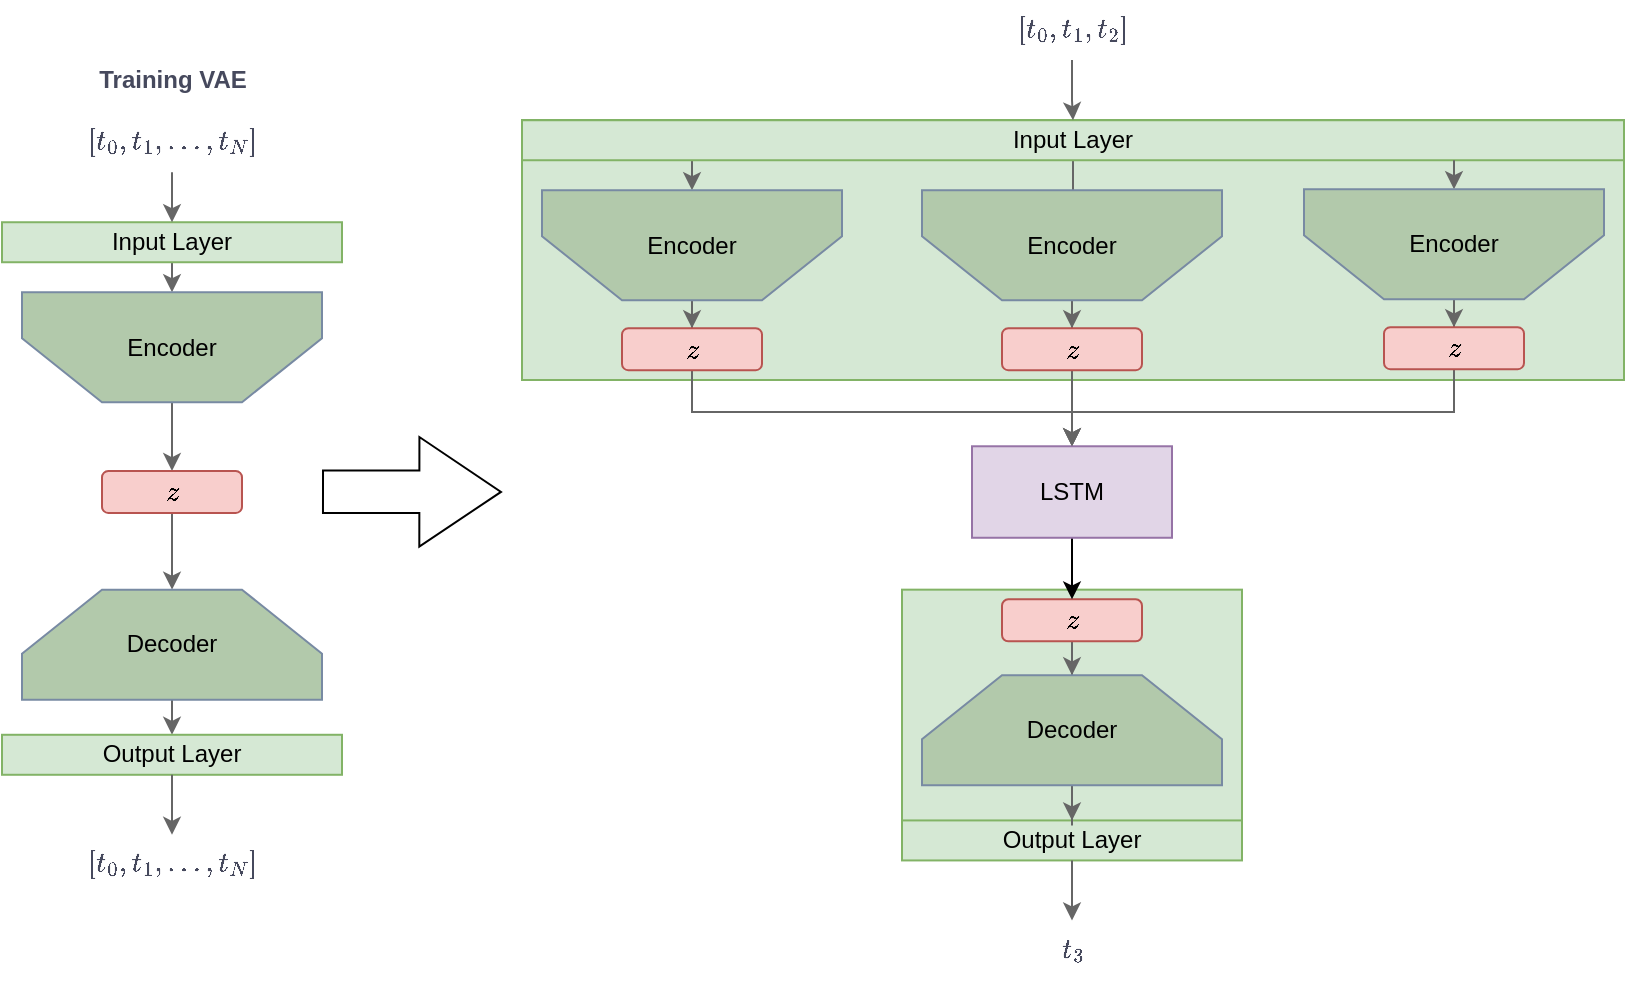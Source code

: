 <mxfile version="22.0.2" type="device">
  <diagram name="Seite-1" id="N3mMJS1ZECZ1baCUNEeK">
    <mxGraphModel dx="2754" dy="608" grid="1" gridSize="10" guides="1" tooltips="1" connect="1" arrows="1" fold="1" page="1" pageScale="1" pageWidth="827" pageHeight="1169" math="1" shadow="0">
      <root>
        <mxCell id="0" />
        <mxCell id="1" parent="0" />
        <mxCell id="M_cLc6qs2s6tFjyUlstG-165" value="" style="rounded=0;whiteSpace=wrap;html=1;fillColor=#d5e8d4;fillStyle=auto;strokeColor=#82b366;glass=0;" vertex="1" parent="1">
          <mxGeometry x="-1204" y="348.83" width="170" height="129" as="geometry" />
        </mxCell>
        <mxCell id="M_cLc6qs2s6tFjyUlstG-162" value="" style="rounded=0;whiteSpace=wrap;html=1;fillColor=#d5e8d4;fillStyle=auto;strokeColor=#82b366;glass=0;" vertex="1" parent="1">
          <mxGeometry x="-1394" y="114" width="551" height="130" as="geometry" />
        </mxCell>
        <mxCell id="M_cLc6qs2s6tFjyUlstG-135" style="edgeStyle=orthogonalEdgeStyle;rounded=0;orthogonalLoop=1;jettySize=auto;html=1;exitX=0.5;exitY=1;exitDx=0;exitDy=0;entryX=0.5;entryY=0;entryDx=0;entryDy=0;fillColor=#f5f5f5;strokeColor=#666666;" edge="1" parent="1" source="M_cLc6qs2s6tFjyUlstG-37" target="M_cLc6qs2s6tFjyUlstG-74">
          <mxGeometry relative="1" as="geometry" />
        </mxCell>
        <mxCell id="M_cLc6qs2s6tFjyUlstG-37" value="Input Layer" style="rounded=0;whiteSpace=wrap;html=1;fillColor=#d5e8d4;strokeColor=#82b366;" vertex="1" parent="1">
          <mxGeometry x="-1654" y="165.12" width="170" height="20" as="geometry" />
        </mxCell>
        <mxCell id="M_cLc6qs2s6tFjyUlstG-136" style="edgeStyle=orthogonalEdgeStyle;rounded=0;orthogonalLoop=1;jettySize=auto;html=1;entryX=0.5;entryY=0;entryDx=0;entryDy=0;fillColor=#f5f5f5;strokeColor=#666666;" edge="1" parent="1" source="M_cLc6qs2s6tFjyUlstG-74" target="M_cLc6qs2s6tFjyUlstG-78">
          <mxGeometry relative="1" as="geometry" />
        </mxCell>
        <mxCell id="M_cLc6qs2s6tFjyUlstG-74" value="Encoder" style="shape=loopLimit;whiteSpace=wrap;html=1;rotation=0;size=40;fillColor=#B2C9AB;strokeColor=#788AA3;flipV=1;" vertex="1" parent="1">
          <mxGeometry x="-1644" y="200.12" width="150" height="55" as="geometry" />
        </mxCell>
        <mxCell id="M_cLc6qs2s6tFjyUlstG-137" style="edgeStyle=orthogonalEdgeStyle;rounded=0;orthogonalLoop=1;jettySize=auto;html=1;entryX=0.5;entryY=0;entryDx=0;entryDy=0;fillColor=#f5f5f5;strokeColor=#666666;" edge="1" parent="1" source="M_cLc6qs2s6tFjyUlstG-78" target="M_cLc6qs2s6tFjyUlstG-79">
          <mxGeometry relative="1" as="geometry" />
        </mxCell>
        <mxCell id="M_cLc6qs2s6tFjyUlstG-78" value="$$z$$" style="rounded=1;whiteSpace=wrap;html=1;fillColor=#f8cecc;strokeColor=#b85450;" vertex="1" parent="1">
          <mxGeometry x="-1604" y="289.53" width="70" height="20.97" as="geometry" />
        </mxCell>
        <mxCell id="M_cLc6qs2s6tFjyUlstG-138" style="edgeStyle=orthogonalEdgeStyle;rounded=0;orthogonalLoop=1;jettySize=auto;html=1;exitX=0.5;exitY=1;exitDx=0;exitDy=0;entryX=0.5;entryY=0;entryDx=0;entryDy=0;fillColor=#f5f5f5;strokeColor=#666666;" edge="1" parent="1" source="M_cLc6qs2s6tFjyUlstG-79" target="M_cLc6qs2s6tFjyUlstG-80">
          <mxGeometry relative="1" as="geometry" />
        </mxCell>
        <mxCell id="M_cLc6qs2s6tFjyUlstG-79" value="Decoder" style="shape=loopLimit;whiteSpace=wrap;html=1;rotation=0;size=40;fillColor=#B2C9AB;strokeColor=#788AA3;flipV=0;flipH=0;" vertex="1" parent="1">
          <mxGeometry x="-1644" y="348.83" width="150" height="55" as="geometry" />
        </mxCell>
        <mxCell id="M_cLc6qs2s6tFjyUlstG-80" value="Output Layer" style="rounded=0;whiteSpace=wrap;html=1;fillColor=#d5e8d4;strokeColor=#82b366;" vertex="1" parent="1">
          <mxGeometry x="-1654" y="421.39" width="170" height="20" as="geometry" />
        </mxCell>
        <mxCell id="M_cLc6qs2s6tFjyUlstG-81" value="" style="shape=flexArrow;endArrow=classic;html=1;rounded=0;endWidth=32.56;endSize=13.272;width=21.2;" edge="1" parent="1">
          <mxGeometry width="50" height="50" relative="1" as="geometry">
            <mxPoint x="-1494" y="299.85" as="sourcePoint" />
            <mxPoint x="-1404" y="299.94" as="targetPoint" />
          </mxGeometry>
        </mxCell>
        <mxCell id="M_cLc6qs2s6tFjyUlstG-85" style="edgeStyle=orthogonalEdgeStyle;rounded=0;orthogonalLoop=1;jettySize=auto;html=1;entryX=0.5;entryY=0;entryDx=0;entryDy=0;fillColor=#f5f5f5;strokeColor=#666666;" edge="1" parent="1" source="M_cLc6qs2s6tFjyUlstG-82" target="M_cLc6qs2s6tFjyUlstG-37">
          <mxGeometry relative="1" as="geometry" />
        </mxCell>
        <mxCell id="M_cLc6qs2s6tFjyUlstG-82" value="$$[t_0,t_1, \dots , t_N]$$" style="text;html=1;align=center;verticalAlign=middle;resizable=0;points=[];autosize=1;strokeColor=none;fillColor=none;labelBackgroundColor=none;fontColor=#46495D;" vertex="1" parent="1">
          <mxGeometry x="-1644" y="110.12" width="150" height="30" as="geometry" />
        </mxCell>
        <mxCell id="M_cLc6qs2s6tFjyUlstG-87" style="edgeStyle=orthogonalEdgeStyle;rounded=0;orthogonalLoop=1;jettySize=auto;html=1;entryX=0.5;entryY=1;entryDx=0;entryDy=0;startArrow=classic;startFill=1;endArrow=none;endFill=0;fillColor=#f5f5f5;strokeColor=#666666;" edge="1" parent="1" source="M_cLc6qs2s6tFjyUlstG-86" target="M_cLc6qs2s6tFjyUlstG-80">
          <mxGeometry relative="1" as="geometry" />
        </mxCell>
        <mxCell id="M_cLc6qs2s6tFjyUlstG-86" value="$$[t_0,t_1, \dots , t_N]$$" style="text;html=1;align=center;verticalAlign=middle;resizable=0;points=[];autosize=1;strokeColor=none;fillColor=none;labelBackgroundColor=none;fontColor=#46495D;" vertex="1" parent="1">
          <mxGeometry x="-1644" y="471.39" width="150" height="30" as="geometry" />
        </mxCell>
        <mxCell id="M_cLc6qs2s6tFjyUlstG-146" style="edgeStyle=orthogonalEdgeStyle;rounded=0;orthogonalLoop=1;jettySize=auto;html=1;entryX=0.5;entryY=0;entryDx=0;entryDy=0;fillColor=#f5f5f5;strokeColor=#666666;" edge="1" parent="1" target="M_cLc6qs2s6tFjyUlstG-89">
          <mxGeometry relative="1" as="geometry">
            <mxPoint x="-1308.984" y="134.12" as="sourcePoint" />
          </mxGeometry>
        </mxCell>
        <mxCell id="M_cLc6qs2s6tFjyUlstG-139" style="edgeStyle=orthogonalEdgeStyle;rounded=0;orthogonalLoop=1;jettySize=auto;html=1;entryX=0.5;entryY=0;entryDx=0;entryDy=0;fillColor=#f5f5f5;strokeColor=#666666;" edge="1" parent="1" source="M_cLc6qs2s6tFjyUlstG-89" target="M_cLc6qs2s6tFjyUlstG-90">
          <mxGeometry relative="1" as="geometry" />
        </mxCell>
        <mxCell id="M_cLc6qs2s6tFjyUlstG-89" value="Encoder" style="shape=loopLimit;whiteSpace=wrap;html=1;rotation=0;size=40;fillColor=#B2C9AB;strokeColor=#788AA3;flipV=1;" vertex="1" parent="1">
          <mxGeometry x="-1384" y="149.12" width="150" height="55" as="geometry" />
        </mxCell>
        <mxCell id="M_cLc6qs2s6tFjyUlstG-130" value="" style="edgeStyle=orthogonalEdgeStyle;rounded=0;orthogonalLoop=1;jettySize=auto;html=1;fillColor=#f5f5f5;strokeColor=#666666;entryX=0.5;entryY=0;entryDx=0;entryDy=0;" edge="1" parent="1" source="M_cLc6qs2s6tFjyUlstG-90" target="M_cLc6qs2s6tFjyUlstG-129">
          <mxGeometry relative="1" as="geometry">
            <mxPoint x="-1309" y="264.26" as="targetPoint" />
            <Array as="points">
              <mxPoint x="-1309" y="260" />
              <mxPoint x="-1119" y="260" />
            </Array>
          </mxGeometry>
        </mxCell>
        <mxCell id="M_cLc6qs2s6tFjyUlstG-90" value="$$z$$" style="rounded=1;whiteSpace=wrap;html=1;fillColor=#f8cecc;strokeColor=#b85450;" vertex="1" parent="1">
          <mxGeometry x="-1344" y="218.15" width="70" height="20.97" as="geometry" />
        </mxCell>
        <mxCell id="M_cLc6qs2s6tFjyUlstG-92" value="Output Layer" style="rounded=0;whiteSpace=wrap;html=1;fillColor=#d5e8d4;strokeColor=#82b366;" vertex="1" parent="1">
          <mxGeometry x="-1204" y="464.22" width="170" height="20" as="geometry" />
        </mxCell>
        <mxCell id="M_cLc6qs2s6tFjyUlstG-95" style="edgeStyle=orthogonalEdgeStyle;rounded=0;orthogonalLoop=1;jettySize=auto;html=1;entryX=0.5;entryY=1;entryDx=0;entryDy=0;startArrow=classic;startFill=1;endArrow=none;endFill=0;fillColor=#f5f5f5;strokeColor=#666666;" edge="1" parent="1" source="M_cLc6qs2s6tFjyUlstG-96" target="M_cLc6qs2s6tFjyUlstG-92">
          <mxGeometry relative="1" as="geometry" />
        </mxCell>
        <mxCell id="M_cLc6qs2s6tFjyUlstG-96" value="$$t_3$$" style="text;html=1;align=center;verticalAlign=middle;resizable=0;points=[];autosize=1;strokeColor=none;fillColor=none;labelBackgroundColor=none;fontColor=#46495D;" vertex="1" parent="1">
          <mxGeometry x="-1154" y="514.22" width="70" height="30" as="geometry" />
        </mxCell>
        <mxCell id="M_cLc6qs2s6tFjyUlstG-145" style="edgeStyle=orthogonalEdgeStyle;rounded=0;orthogonalLoop=1;jettySize=auto;html=1;entryX=0.5;entryY=0;entryDx=0;entryDy=0;fillColor=#f5f5f5;strokeColor=#666666;" edge="1" parent="1" source="M_cLc6qs2s6tFjyUlstG-115" target="M_cLc6qs2s6tFjyUlstG-91">
          <mxGeometry relative="1" as="geometry" />
        </mxCell>
        <mxCell id="M_cLc6qs2s6tFjyUlstG-115" value="$$z$$" style="rounded=1;whiteSpace=wrap;html=1;fillColor=#f8cecc;strokeColor=#b85450;" vertex="1" parent="1">
          <mxGeometry x="-1154" y="353.68" width="70" height="20.97" as="geometry" />
        </mxCell>
        <mxCell id="M_cLc6qs2s6tFjyUlstG-117" value="Training VAE" style="text;html=1;align=center;verticalAlign=middle;resizable=0;points=[];autosize=1;strokeColor=none;fillColor=none;labelBackgroundColor=none;fontColor=#46495D;fontStyle=1" vertex="1" parent="1">
          <mxGeometry x="-1619" y="78.78" width="100" height="30" as="geometry" />
        </mxCell>
        <mxCell id="M_cLc6qs2s6tFjyUlstG-147" style="edgeStyle=orthogonalEdgeStyle;rounded=0;orthogonalLoop=1;jettySize=auto;html=1;entryX=0.5;entryY=0;entryDx=0;entryDy=0;fillColor=#f5f5f5;strokeColor=#666666;" edge="1" parent="1" source="M_cLc6qs2s6tFjyUlstG-119" target="M_cLc6qs2s6tFjyUlstG-120">
          <mxGeometry relative="1" as="geometry" />
        </mxCell>
        <mxCell id="M_cLc6qs2s6tFjyUlstG-119" value="Input Layer" style="rounded=0;whiteSpace=wrap;html=1;fillColor=#d5e8d4;strokeColor=#82b366;" vertex="1" parent="1">
          <mxGeometry x="-1394" y="114.12" width="551" height="20" as="geometry" />
        </mxCell>
        <mxCell id="M_cLc6qs2s6tFjyUlstG-148" style="edgeStyle=orthogonalEdgeStyle;rounded=0;orthogonalLoop=1;jettySize=auto;html=1;entryX=0.5;entryY=0;entryDx=0;entryDy=0;fillColor=#f5f5f5;strokeColor=#666666;" edge="1" parent="1" source="M_cLc6qs2s6tFjyUlstG-120" target="M_cLc6qs2s6tFjyUlstG-121">
          <mxGeometry relative="1" as="geometry" />
        </mxCell>
        <mxCell id="M_cLc6qs2s6tFjyUlstG-120" value="Encoder" style="shape=loopLimit;whiteSpace=wrap;html=1;rotation=0;size=40;fillColor=#B2C9AB;strokeColor=#788AA3;flipV=1;" vertex="1" parent="1">
          <mxGeometry x="-1194" y="149.12" width="150" height="55" as="geometry" />
        </mxCell>
        <mxCell id="M_cLc6qs2s6tFjyUlstG-149" style="edgeStyle=orthogonalEdgeStyle;rounded=0;orthogonalLoop=1;jettySize=auto;html=1;entryX=0.5;entryY=0;entryDx=0;entryDy=0;fillColor=#f5f5f5;strokeColor=#666666;" edge="1" parent="1" source="M_cLc6qs2s6tFjyUlstG-121" target="M_cLc6qs2s6tFjyUlstG-129">
          <mxGeometry relative="1" as="geometry" />
        </mxCell>
        <mxCell id="M_cLc6qs2s6tFjyUlstG-121" value="$$z$$" style="rounded=1;whiteSpace=wrap;html=1;fillColor=#f8cecc;strokeColor=#b85450;" vertex="1" parent="1">
          <mxGeometry x="-1154" y="218.15" width="70" height="20.97" as="geometry" />
        </mxCell>
        <mxCell id="M_cLc6qs2s6tFjyUlstG-124" style="edgeStyle=orthogonalEdgeStyle;rounded=0;orthogonalLoop=1;jettySize=auto;html=1;entryX=0.5;entryY=0;entryDx=0;entryDy=0;fillColor=#f5f5f5;strokeColor=#666666;" edge="1" parent="1" source="M_cLc6qs2s6tFjyUlstG-125" target="M_cLc6qs2s6tFjyUlstG-119">
          <mxGeometry relative="1" as="geometry" />
        </mxCell>
        <mxCell id="M_cLc6qs2s6tFjyUlstG-125" value="$$[t_0, t_1, t_2]$$" style="text;html=1;align=center;verticalAlign=middle;resizable=0;points=[];autosize=1;strokeColor=none;fillColor=none;labelBackgroundColor=none;fontColor=#46495D;" vertex="1" parent="1">
          <mxGeometry x="-1179" y="54.0" width="120" height="30" as="geometry" />
        </mxCell>
        <mxCell id="M_cLc6qs2s6tFjyUlstG-176" style="edgeStyle=orthogonalEdgeStyle;rounded=0;orthogonalLoop=1;jettySize=auto;html=1;entryX=0.5;entryY=0;entryDx=0;entryDy=0;" edge="1" parent="1" source="M_cLc6qs2s6tFjyUlstG-129" target="M_cLc6qs2s6tFjyUlstG-115">
          <mxGeometry relative="1" as="geometry" />
        </mxCell>
        <mxCell id="M_cLc6qs2s6tFjyUlstG-129" value="LSTM" style="rounded=0;whiteSpace=wrap;html=1;labelBackgroundColor=none;fillColor=#e1d5e7;strokeColor=#9673a6;" vertex="1" parent="1">
          <mxGeometry x="-1169" y="277.14" width="100" height="45.74" as="geometry" />
        </mxCell>
        <mxCell id="M_cLc6qs2s6tFjyUlstG-151" style="edgeStyle=orthogonalEdgeStyle;rounded=0;orthogonalLoop=1;jettySize=auto;html=1;entryX=0.5;entryY=0;entryDx=0;entryDy=0;fillColor=#f5f5f5;strokeColor=#666666;" edge="1" parent="1" source="M_cLc6qs2s6tFjyUlstG-91" target="M_cLc6qs2s6tFjyUlstG-92">
          <mxGeometry relative="1" as="geometry" />
        </mxCell>
        <mxCell id="M_cLc6qs2s6tFjyUlstG-91" value="Decoder" style="shape=loopLimit;whiteSpace=wrap;html=1;rotation=0;size=40;fillColor=#B2C9AB;strokeColor=#788AA3;flipV=0;flipH=0;" vertex="1" parent="1">
          <mxGeometry x="-1194" y="391.66" width="150" height="55" as="geometry" />
        </mxCell>
        <mxCell id="M_cLc6qs2s6tFjyUlstG-167" style="edgeStyle=orthogonalEdgeStyle;rounded=0;orthogonalLoop=1;jettySize=auto;html=1;entryX=0.5;entryY=0;entryDx=0;entryDy=0;fillColor=#f5f5f5;strokeColor=#666666;" edge="1" parent="1" target="M_cLc6qs2s6tFjyUlstG-170">
          <mxGeometry relative="1" as="geometry">
            <mxPoint x="-928.0" y="134.12" as="sourcePoint" />
          </mxGeometry>
        </mxCell>
        <mxCell id="M_cLc6qs2s6tFjyUlstG-169" style="edgeStyle=orthogonalEdgeStyle;rounded=0;orthogonalLoop=1;jettySize=auto;html=1;entryX=0.5;entryY=0;entryDx=0;entryDy=0;fillColor=#f5f5f5;strokeColor=#666666;" edge="1" parent="1" source="M_cLc6qs2s6tFjyUlstG-170" target="M_cLc6qs2s6tFjyUlstG-172">
          <mxGeometry relative="1" as="geometry" />
        </mxCell>
        <mxCell id="M_cLc6qs2s6tFjyUlstG-170" value="Encoder" style="shape=loopLimit;whiteSpace=wrap;html=1;rotation=0;size=40;fillColor=#B2C9AB;strokeColor=#788AA3;flipV=1;" vertex="1" parent="1">
          <mxGeometry x="-1003" y="148.62" width="150" height="55" as="geometry" />
        </mxCell>
        <mxCell id="M_cLc6qs2s6tFjyUlstG-171" style="edgeStyle=orthogonalEdgeStyle;rounded=0;orthogonalLoop=1;jettySize=auto;html=1;entryX=0.5;entryY=0;entryDx=0;entryDy=0;fillColor=#f5f5f5;strokeColor=#666666;" edge="1" parent="1" source="M_cLc6qs2s6tFjyUlstG-172" target="M_cLc6qs2s6tFjyUlstG-129">
          <mxGeometry relative="1" as="geometry">
            <mxPoint x="-928" y="263.76" as="targetPoint" />
            <Array as="points">
              <mxPoint x="-928" y="260" />
              <mxPoint x="-1119" y="260" />
            </Array>
          </mxGeometry>
        </mxCell>
        <mxCell id="M_cLc6qs2s6tFjyUlstG-172" value="$$z$$" style="rounded=1;whiteSpace=wrap;html=1;fillColor=#f8cecc;strokeColor=#b85450;" vertex="1" parent="1">
          <mxGeometry x="-963" y="217.65" width="70" height="20.97" as="geometry" />
        </mxCell>
      </root>
    </mxGraphModel>
  </diagram>
</mxfile>
